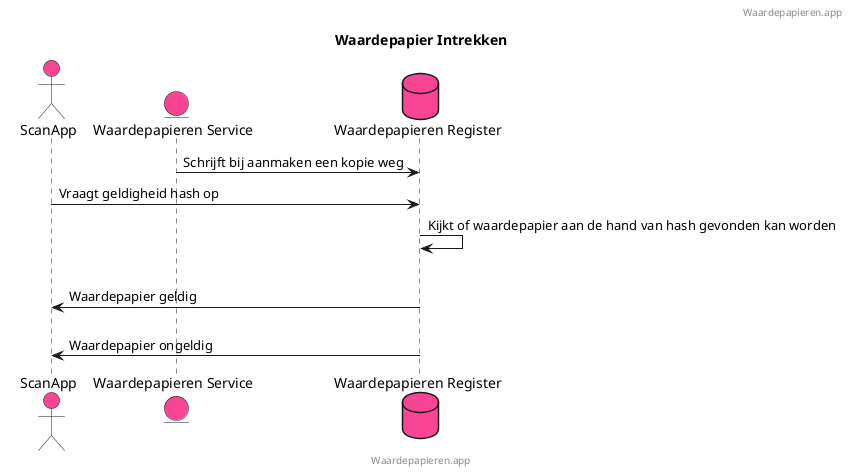 @startuml
title: Waardepapier Intrekken
footer: Waardepapieren.app
header: Waardepapieren.app


actor ScanApp #fa4494
entity "Waardepapieren Service" as WPS #fa4494
database "Waardepapieren Register" as WPR #fa4494

WPS -> WPR: Schrijft bij aanmaken een kopie weg
ScanApp -> WPR: Vraagt geldigheid hash op
WPR -> WPR: Kijkt of waardepapier aan de hand van hash gevonden kan worden
alt hash gevonden
WPR -> ScanApp: Waardepapier geldig
else hash niet gevonden
WPR -> ScanApp: Waardepapier ongeldig

@enduml